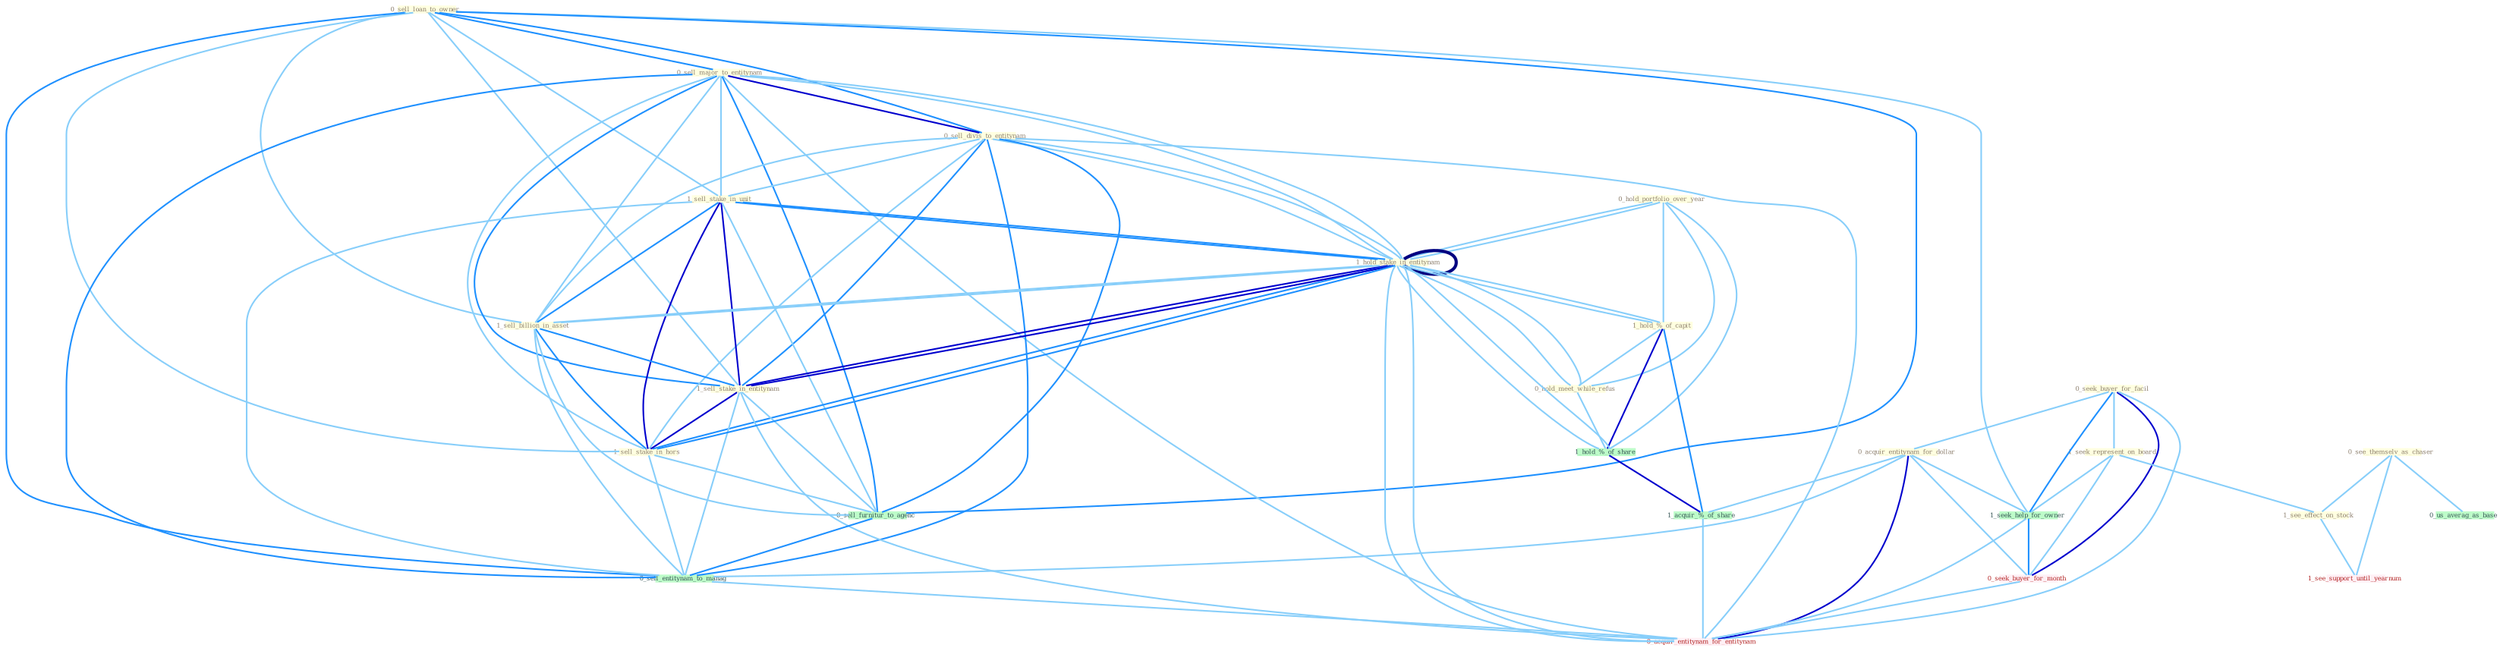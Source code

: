 Graph G{ 
    node
    [shape=polygon,style=filled,width=.5,height=.06,color="#BDFCC9",fixedsize=true,fontsize=4,
    fontcolor="#2f4f4f"];
    {node
    [color="#ffffe0", fontcolor="#8b7d6b"] "0_sell_loan_to_owner " "0_sell_major_to_entitynam " "0_hold_portfolio_over_year " "0_sell_divis_to_entitynam " "1_sell_stake_in_unit " "1_hold_stake_in_entitynam " "0_seek_buyer_for_facil " "1_hold_%_of_capit " "0_acquir_entitynam_for_dollar " "1_seek_represent_on_board " "1_sell_billion_in_asset " "1_sell_stake_in_entitynam " "0_hold_meet_while_refus " "0_see_themselv_as_chaser " "1_sell_stake_in_hors " "1_see_effect_on_stock "}
{node [color="#fff0f5", fontcolor="#b22222"] "0_seek_buyer_for_month " "1_see_support_until_yearnum " "0_acquir_entitynam_for_entitynam "}
edge [color="#B0E2FF"];

	"0_sell_loan_to_owner " -- "0_sell_major_to_entitynam " [w="2", color="#1e90ff" , len=0.8];
	"0_sell_loan_to_owner " -- "0_sell_divis_to_entitynam " [w="2", color="#1e90ff" , len=0.8];
	"0_sell_loan_to_owner " -- "1_sell_stake_in_unit " [w="1", color="#87cefa" ];
	"0_sell_loan_to_owner " -- "1_sell_billion_in_asset " [w="1", color="#87cefa" ];
	"0_sell_loan_to_owner " -- "1_sell_stake_in_entitynam " [w="1", color="#87cefa" ];
	"0_sell_loan_to_owner " -- "1_sell_stake_in_hors " [w="1", color="#87cefa" ];
	"0_sell_loan_to_owner " -- "1_seek_help_for_owner " [w="1", color="#87cefa" ];
	"0_sell_loan_to_owner " -- "0_sell_furnitur_to_agenc " [w="2", color="#1e90ff" , len=0.8];
	"0_sell_loan_to_owner " -- "0_sell_entitynam_to_manag " [w="2", color="#1e90ff" , len=0.8];
	"0_sell_major_to_entitynam " -- "0_sell_divis_to_entitynam " [w="3", color="#0000cd" , len=0.6];
	"0_sell_major_to_entitynam " -- "1_sell_stake_in_unit " [w="1", color="#87cefa" ];
	"0_sell_major_to_entitynam " -- "1_hold_stake_in_entitynam " [w="1", color="#87cefa" ];
	"0_sell_major_to_entitynam " -- "1_sell_billion_in_asset " [w="1", color="#87cefa" ];
	"0_sell_major_to_entitynam " -- "1_sell_stake_in_entitynam " [w="2", color="#1e90ff" , len=0.8];
	"0_sell_major_to_entitynam " -- "1_sell_stake_in_hors " [w="1", color="#87cefa" ];
	"0_sell_major_to_entitynam " -- "1_hold_stake_in_entitynam " [w="1", color="#87cefa" ];
	"0_sell_major_to_entitynam " -- "0_sell_furnitur_to_agenc " [w="2", color="#1e90ff" , len=0.8];
	"0_sell_major_to_entitynam " -- "0_sell_entitynam_to_manag " [w="2", color="#1e90ff" , len=0.8];
	"0_sell_major_to_entitynam " -- "0_acquir_entitynam_for_entitynam " [w="1", color="#87cefa" ];
	"0_hold_portfolio_over_year " -- "1_hold_stake_in_entitynam " [w="1", color="#87cefa" ];
	"0_hold_portfolio_over_year " -- "1_hold_%_of_capit " [w="1", color="#87cefa" ];
	"0_hold_portfolio_over_year " -- "0_hold_meet_while_refus " [w="1", color="#87cefa" ];
	"0_hold_portfolio_over_year " -- "1_hold_%_of_share " [w="1", color="#87cefa" ];
	"0_hold_portfolio_over_year " -- "1_hold_stake_in_entitynam " [w="1", color="#87cefa" ];
	"0_sell_divis_to_entitynam " -- "1_sell_stake_in_unit " [w="1", color="#87cefa" ];
	"0_sell_divis_to_entitynam " -- "1_hold_stake_in_entitynam " [w="1", color="#87cefa" ];
	"0_sell_divis_to_entitynam " -- "1_sell_billion_in_asset " [w="1", color="#87cefa" ];
	"0_sell_divis_to_entitynam " -- "1_sell_stake_in_entitynam " [w="2", color="#1e90ff" , len=0.8];
	"0_sell_divis_to_entitynam " -- "1_sell_stake_in_hors " [w="1", color="#87cefa" ];
	"0_sell_divis_to_entitynam " -- "1_hold_stake_in_entitynam " [w="1", color="#87cefa" ];
	"0_sell_divis_to_entitynam " -- "0_sell_furnitur_to_agenc " [w="2", color="#1e90ff" , len=0.8];
	"0_sell_divis_to_entitynam " -- "0_sell_entitynam_to_manag " [w="2", color="#1e90ff" , len=0.8];
	"0_sell_divis_to_entitynam " -- "0_acquir_entitynam_for_entitynam " [w="1", color="#87cefa" ];
	"1_sell_stake_in_unit " -- "1_hold_stake_in_entitynam " [w="2", color="#1e90ff" , len=0.8];
	"1_sell_stake_in_unit " -- "1_sell_billion_in_asset " [w="2", color="#1e90ff" , len=0.8];
	"1_sell_stake_in_unit " -- "1_sell_stake_in_entitynam " [w="3", color="#0000cd" , len=0.6];
	"1_sell_stake_in_unit " -- "1_sell_stake_in_hors " [w="3", color="#0000cd" , len=0.6];
	"1_sell_stake_in_unit " -- "1_hold_stake_in_entitynam " [w="2", color="#1e90ff" , len=0.8];
	"1_sell_stake_in_unit " -- "0_sell_furnitur_to_agenc " [w="1", color="#87cefa" ];
	"1_sell_stake_in_unit " -- "0_sell_entitynam_to_manag " [w="1", color="#87cefa" ];
	"1_hold_stake_in_entitynam " -- "1_hold_%_of_capit " [w="1", color="#87cefa" ];
	"1_hold_stake_in_entitynam " -- "1_sell_billion_in_asset " [w="1", color="#87cefa" ];
	"1_hold_stake_in_entitynam " -- "1_sell_stake_in_entitynam " [w="3", color="#0000cd" , len=0.6];
	"1_hold_stake_in_entitynam " -- "0_hold_meet_while_refus " [w="1", color="#87cefa" ];
	"1_hold_stake_in_entitynam " -- "1_sell_stake_in_hors " [w="2", color="#1e90ff" , len=0.8];
	"1_hold_stake_in_entitynam " -- "1_hold_%_of_share " [w="1", color="#87cefa" ];
	"1_hold_stake_in_entitynam " -- "1_hold_stake_in_entitynam " [w="4", style=bold, color="#000080", len=0.4];
	"1_hold_stake_in_entitynam " -- "0_acquir_entitynam_for_entitynam " [w="1", color="#87cefa" ];
	"0_seek_buyer_for_facil " -- "0_acquir_entitynam_for_dollar " [w="1", color="#87cefa" ];
	"0_seek_buyer_for_facil " -- "1_seek_represent_on_board " [w="1", color="#87cefa" ];
	"0_seek_buyer_for_facil " -- "1_seek_help_for_owner " [w="2", color="#1e90ff" , len=0.8];
	"0_seek_buyer_for_facil " -- "0_seek_buyer_for_month " [w="3", color="#0000cd" , len=0.6];
	"0_seek_buyer_for_facil " -- "0_acquir_entitynam_for_entitynam " [w="1", color="#87cefa" ];
	"1_hold_%_of_capit " -- "0_hold_meet_while_refus " [w="1", color="#87cefa" ];
	"1_hold_%_of_capit " -- "1_hold_%_of_share " [w="3", color="#0000cd" , len=0.6];
	"1_hold_%_of_capit " -- "1_hold_stake_in_entitynam " [w="1", color="#87cefa" ];
	"1_hold_%_of_capit " -- "1_acquir_%_of_share " [w="2", color="#1e90ff" , len=0.8];
	"0_acquir_entitynam_for_dollar " -- "1_seek_help_for_owner " [w="1", color="#87cefa" ];
	"0_acquir_entitynam_for_dollar " -- "0_seek_buyer_for_month " [w="1", color="#87cefa" ];
	"0_acquir_entitynam_for_dollar " -- "1_acquir_%_of_share " [w="1", color="#87cefa" ];
	"0_acquir_entitynam_for_dollar " -- "0_sell_entitynam_to_manag " [w="1", color="#87cefa" ];
	"0_acquir_entitynam_for_dollar " -- "0_acquir_entitynam_for_entitynam " [w="3", color="#0000cd" , len=0.6];
	"1_seek_represent_on_board " -- "1_see_effect_on_stock " [w="1", color="#87cefa" ];
	"1_seek_represent_on_board " -- "1_seek_help_for_owner " [w="1", color="#87cefa" ];
	"1_seek_represent_on_board " -- "0_seek_buyer_for_month " [w="1", color="#87cefa" ];
	"1_sell_billion_in_asset " -- "1_sell_stake_in_entitynam " [w="2", color="#1e90ff" , len=0.8];
	"1_sell_billion_in_asset " -- "1_sell_stake_in_hors " [w="2", color="#1e90ff" , len=0.8];
	"1_sell_billion_in_asset " -- "1_hold_stake_in_entitynam " [w="1", color="#87cefa" ];
	"1_sell_billion_in_asset " -- "0_sell_furnitur_to_agenc " [w="1", color="#87cefa" ];
	"1_sell_billion_in_asset " -- "0_sell_entitynam_to_manag " [w="1", color="#87cefa" ];
	"1_sell_stake_in_entitynam " -- "1_sell_stake_in_hors " [w="3", color="#0000cd" , len=0.6];
	"1_sell_stake_in_entitynam " -- "1_hold_stake_in_entitynam " [w="3", color="#0000cd" , len=0.6];
	"1_sell_stake_in_entitynam " -- "0_sell_furnitur_to_agenc " [w="1", color="#87cefa" ];
	"1_sell_stake_in_entitynam " -- "0_sell_entitynam_to_manag " [w="1", color="#87cefa" ];
	"1_sell_stake_in_entitynam " -- "0_acquir_entitynam_for_entitynam " [w="1", color="#87cefa" ];
	"0_hold_meet_while_refus " -- "1_hold_%_of_share " [w="1", color="#87cefa" ];
	"0_hold_meet_while_refus " -- "1_hold_stake_in_entitynam " [w="1", color="#87cefa" ];
	"0_see_themselv_as_chaser " -- "1_see_effect_on_stock " [w="1", color="#87cefa" ];
	"0_see_themselv_as_chaser " -- "1_see_support_until_yearnum " [w="1", color="#87cefa" ];
	"0_see_themselv_as_chaser " -- "0_us_averag_as_base " [w="1", color="#87cefa" ];
	"1_sell_stake_in_hors " -- "1_hold_stake_in_entitynam " [w="2", color="#1e90ff" , len=0.8];
	"1_sell_stake_in_hors " -- "0_sell_furnitur_to_agenc " [w="1", color="#87cefa" ];
	"1_sell_stake_in_hors " -- "0_sell_entitynam_to_manag " [w="1", color="#87cefa" ];
	"1_see_effect_on_stock " -- "1_see_support_until_yearnum " [w="1", color="#87cefa" ];
	"1_hold_%_of_share " -- "1_hold_stake_in_entitynam " [w="1", color="#87cefa" ];
	"1_hold_%_of_share " -- "1_acquir_%_of_share " [w="3", color="#0000cd" , len=0.6];
	"1_hold_stake_in_entitynam " -- "0_acquir_entitynam_for_entitynam " [w="1", color="#87cefa" ];
	"1_seek_help_for_owner " -- "0_seek_buyer_for_month " [w="2", color="#1e90ff" , len=0.8];
	"1_seek_help_for_owner " -- "0_acquir_entitynam_for_entitynam " [w="1", color="#87cefa" ];
	"0_seek_buyer_for_month " -- "0_acquir_entitynam_for_entitynam " [w="1", color="#87cefa" ];
	"1_acquir_%_of_share " -- "0_acquir_entitynam_for_entitynam " [w="1", color="#87cefa" ];
	"0_sell_furnitur_to_agenc " -- "0_sell_entitynam_to_manag " [w="2", color="#1e90ff" , len=0.8];
	"0_sell_entitynam_to_manag " -- "0_acquir_entitynam_for_entitynam " [w="1", color="#87cefa" ];
}